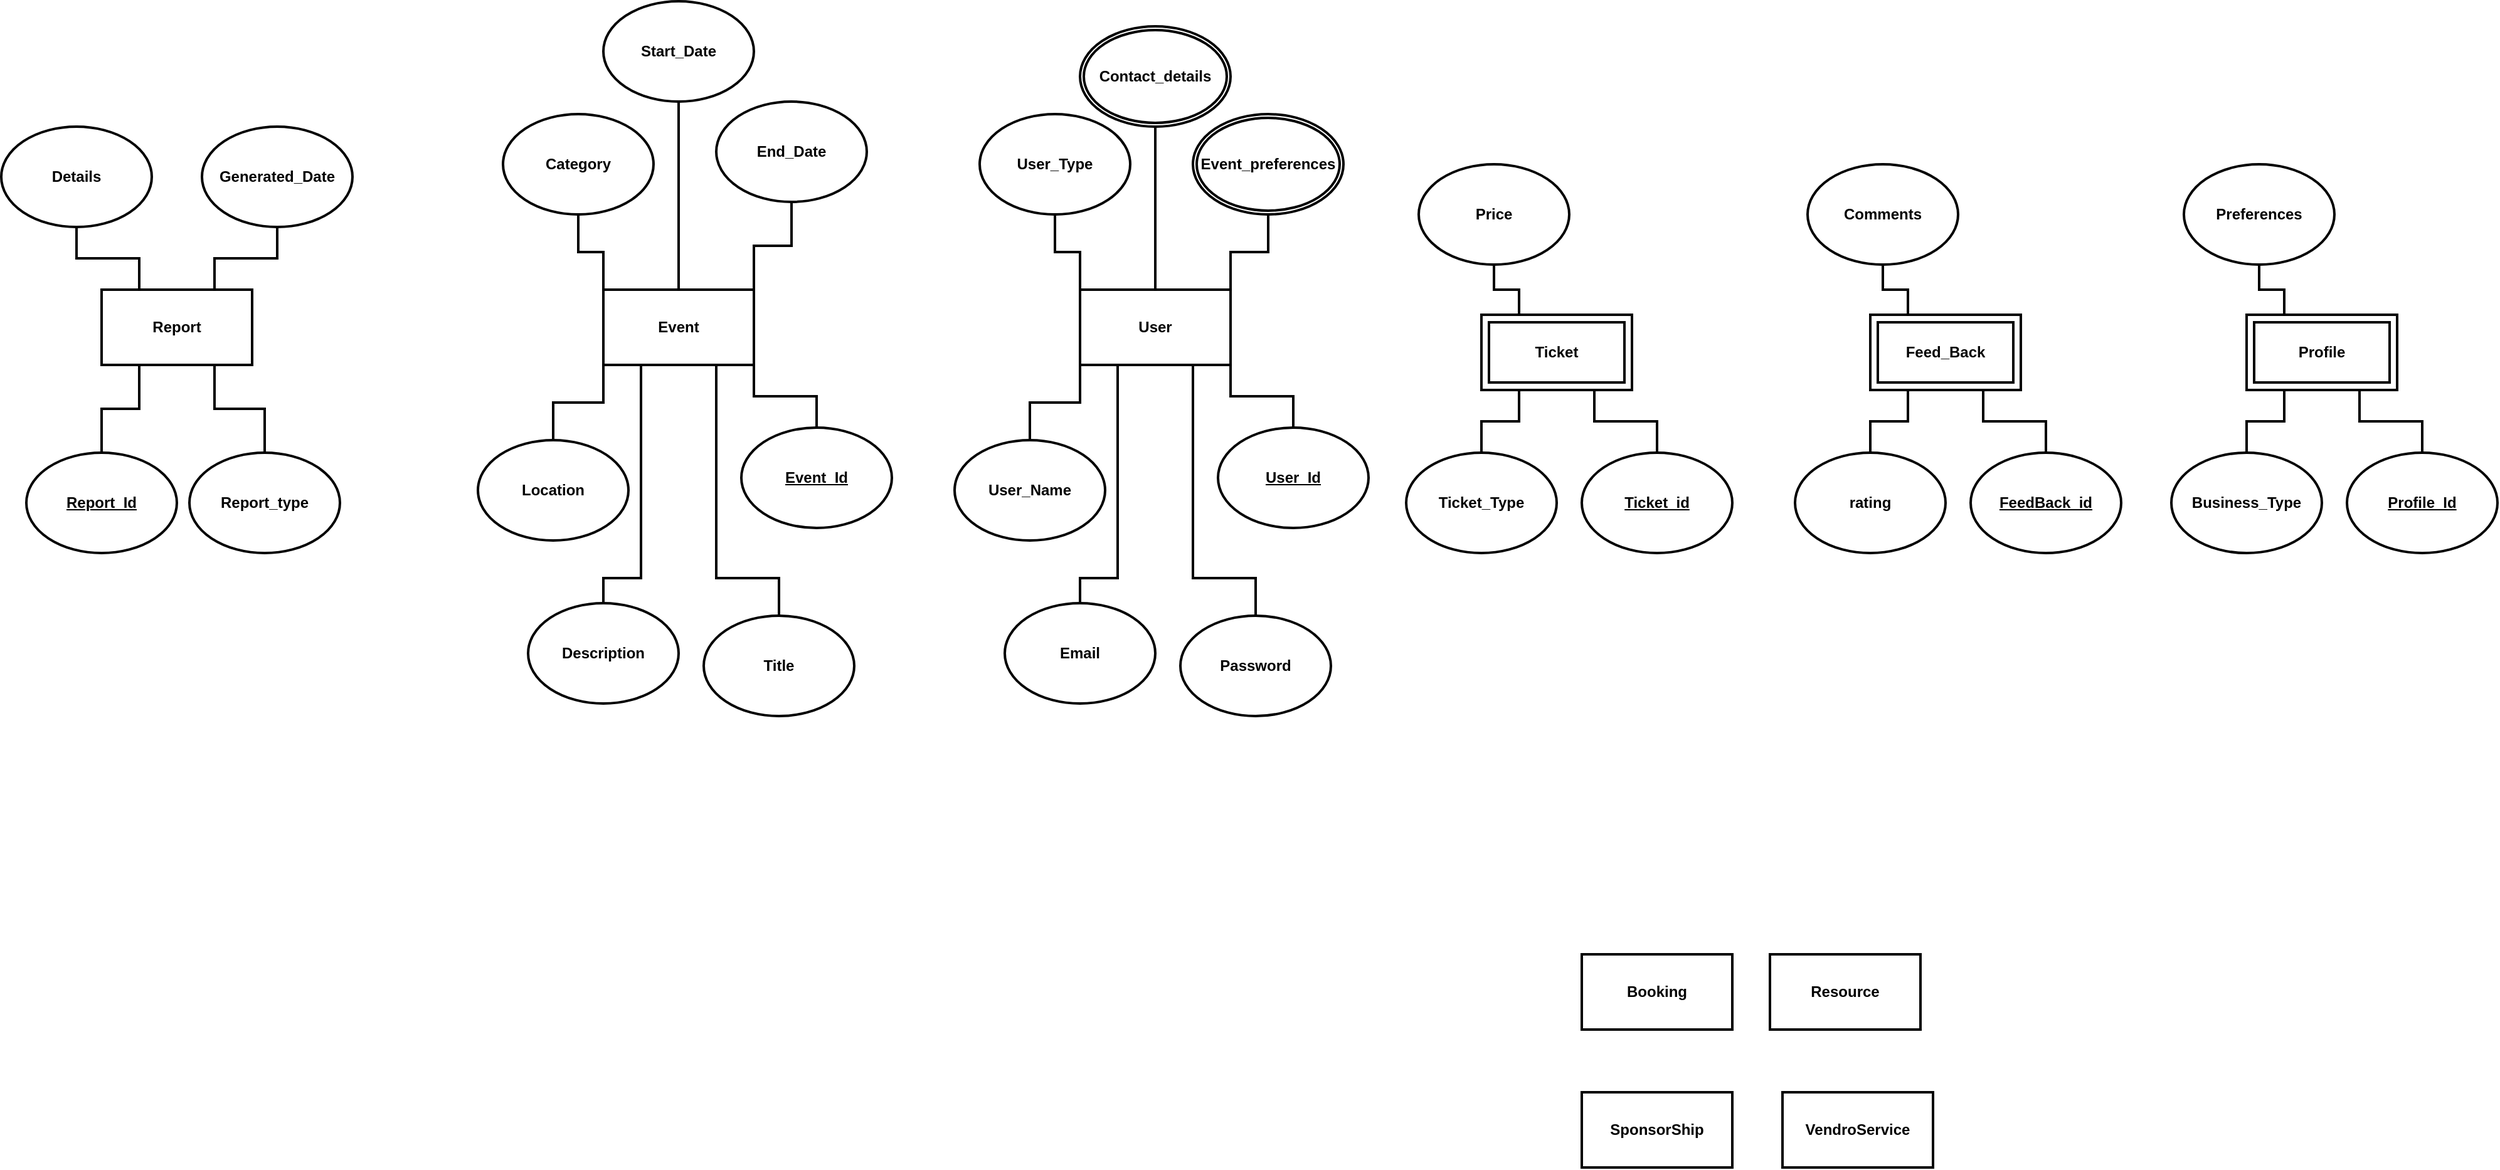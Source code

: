 <mxfile version="24.7.17">
  <diagram name="Page-1" id="YLMtnD6Yo0MYSwCP6VA5">
    <mxGraphModel dx="2564" dy="168" grid="1" gridSize="10" guides="1" tooltips="1" connect="1" arrows="1" fold="1" page="1" pageScale="1" pageWidth="850" pageHeight="1100" math="0" shadow="0">
      <root>
        <mxCell id="0" />
        <mxCell id="1" parent="0" />
        <mxCell id="Lh8Yi4r7tuQrUlTpJrNe-11" style="edgeStyle=orthogonalEdgeStyle;rounded=0;orthogonalLoop=1;jettySize=auto;html=1;exitX=1;exitY=1;exitDx=0;exitDy=0;strokeColor=#000000;strokeWidth=2;endArrow=none;endFill=0;" edge="1" parent="1" source="DidzBYZ28UQ_ziwSV_jG-1" target="Lh8Yi4r7tuQrUlTpJrNe-10">
          <mxGeometry relative="1" as="geometry" />
        </mxCell>
        <mxCell id="DidzBYZ28UQ_ziwSV_jG-1" value="User" style="rounded=0;whiteSpace=wrap;html=1;fillColor=#FFFFFF;fontStyle=1;fontColor=#000000;strokeColor=#000000;strokeWidth=2;" parent="1" vertex="1">
          <mxGeometry x="-150" y="270" width="120" height="60" as="geometry" />
        </mxCell>
        <mxCell id="DidzBYZ28UQ_ziwSV_jG-3" value="Report" style="rounded=0;whiteSpace=wrap;html=1;fillColor=#FFFFFF;fontStyle=1;fontColor=#000000;strokeColor=#000000;strokeWidth=2;" parent="1" vertex="1">
          <mxGeometry x="-930" y="270" width="120" height="60" as="geometry" />
        </mxCell>
        <mxCell id="Lh8Yi4r7tuQrUlTpJrNe-2" value="&lt;span&gt;Ticket&lt;/span&gt;" style="shape=ext;margin=3;double=1;whiteSpace=wrap;html=1;align=center;fillColor=#FFFFFF;fontColor=#030303;strokeColor=#030303;strokeWidth=2;fontStyle=1" vertex="1" parent="1">
          <mxGeometry x="170" y="290" width="120" height="60" as="geometry" />
        </mxCell>
        <mxCell id="Lh8Yi4r7tuQrUlTpJrNe-6" value="Booking" style="rounded=0;whiteSpace=wrap;html=1;fillColor=#FFFFFF;fontStyle=1;fontColor=#000000;strokeColor=#000000;strokeWidth=2;" vertex="1" parent="1">
          <mxGeometry x="250" y="800" width="120" height="60" as="geometry" />
        </mxCell>
        <mxCell id="Lh8Yi4r7tuQrUlTpJrNe-7" value="Resource" style="rounded=0;whiteSpace=wrap;html=1;fillColor=#FFFFFF;fontStyle=1;fontColor=#000000;strokeColor=#000000;strokeWidth=2;" vertex="1" parent="1">
          <mxGeometry x="400" y="800" width="120" height="60" as="geometry" />
        </mxCell>
        <mxCell id="Lh8Yi4r7tuQrUlTpJrNe-8" value="SponsorShip" style="rounded=0;whiteSpace=wrap;html=1;fillColor=#FFFFFF;fontStyle=1;fontColor=#000000;strokeColor=#000000;strokeWidth=2;" vertex="1" parent="1">
          <mxGeometry x="250" y="910" width="120" height="60" as="geometry" />
        </mxCell>
        <mxCell id="Lh8Yi4r7tuQrUlTpJrNe-9" value="VendroService" style="rounded=0;whiteSpace=wrap;html=1;fillColor=#FFFFFF;fontStyle=1;fontColor=#000000;strokeColor=#000000;strokeWidth=2;" vertex="1" parent="1">
          <mxGeometry x="410" y="910" width="120" height="60" as="geometry" />
        </mxCell>
        <mxCell id="Lh8Yi4r7tuQrUlTpJrNe-10" value="&lt;u&gt;User_Id&lt;/u&gt;" style="ellipse;whiteSpace=wrap;html=1;fontColor=#000000;fillColor=#FFFFFF;strokeWidth=2;strokeColor=#000000;fontStyle=1" vertex="1" parent="1">
          <mxGeometry x="-40" y="380" width="120" height="80" as="geometry" />
        </mxCell>
        <mxCell id="Lh8Yi4r7tuQrUlTpJrNe-12" value="User_Name" style="ellipse;whiteSpace=wrap;html=1;fontColor=#000000;fillColor=#FFFFFF;strokeWidth=2;strokeColor=#000000;fontStyle=1" vertex="1" parent="1">
          <mxGeometry x="-250" y="390" width="120" height="80" as="geometry" />
        </mxCell>
        <mxCell id="Lh8Yi4r7tuQrUlTpJrNe-13" style="edgeStyle=orthogonalEdgeStyle;rounded=0;orthogonalLoop=1;jettySize=auto;html=1;exitX=0;exitY=1;exitDx=0;exitDy=0;strokeColor=#000000;strokeWidth=2;endArrow=none;endFill=0;" edge="1" target="Lh8Yi4r7tuQrUlTpJrNe-12" parent="1" source="DidzBYZ28UQ_ziwSV_jG-1">
          <mxGeometry relative="1" as="geometry">
            <mxPoint x="-190" y="330" as="sourcePoint" />
          </mxGeometry>
        </mxCell>
        <mxCell id="Lh8Yi4r7tuQrUlTpJrNe-14" value="Email" style="ellipse;whiteSpace=wrap;html=1;fontColor=#000000;fillColor=#FFFFFF;strokeWidth=2;strokeColor=#000000;fontStyle=1" vertex="1" parent="1">
          <mxGeometry x="-210" y="520" width="120" height="80" as="geometry" />
        </mxCell>
        <mxCell id="Lh8Yi4r7tuQrUlTpJrNe-15" style="edgeStyle=orthogonalEdgeStyle;rounded=0;orthogonalLoop=1;jettySize=auto;html=1;exitX=0.25;exitY=1;exitDx=0;exitDy=0;strokeColor=#000000;strokeWidth=2;endArrow=none;endFill=0;" edge="1" target="Lh8Yi4r7tuQrUlTpJrNe-14" parent="1" source="DidzBYZ28UQ_ziwSV_jG-1">
          <mxGeometry relative="1" as="geometry">
            <mxPoint x="-90" y="330" as="sourcePoint" />
            <Array as="points">
              <mxPoint x="-120" y="500" />
              <mxPoint x="-150" y="500" />
            </Array>
          </mxGeometry>
        </mxCell>
        <mxCell id="Lh8Yi4r7tuQrUlTpJrNe-16" value="Password" style="ellipse;whiteSpace=wrap;html=1;fontColor=#000000;fillColor=#FFFFFF;strokeWidth=2;strokeColor=#000000;fontStyle=1" vertex="1" parent="1">
          <mxGeometry x="-70" y="530" width="120" height="80" as="geometry" />
        </mxCell>
        <mxCell id="Lh8Yi4r7tuQrUlTpJrNe-17" style="edgeStyle=orthogonalEdgeStyle;rounded=0;orthogonalLoop=1;jettySize=auto;html=1;exitX=0.75;exitY=1;exitDx=0;exitDy=0;strokeColor=#000000;strokeWidth=2;endArrow=none;endFill=0;" edge="1" target="Lh8Yi4r7tuQrUlTpJrNe-16" parent="1" source="DidzBYZ28UQ_ziwSV_jG-1">
          <mxGeometry relative="1" as="geometry">
            <mxPoint y="330" as="sourcePoint" />
            <Array as="points">
              <mxPoint x="-60" y="500" />
              <mxPoint x="-10" y="500" />
            </Array>
          </mxGeometry>
        </mxCell>
        <mxCell id="Lh8Yi4r7tuQrUlTpJrNe-18" value="User_Type" style="ellipse;whiteSpace=wrap;html=1;fontColor=#000000;fillColor=#FFFFFF;strokeWidth=2;strokeColor=#000000;fontStyle=1" vertex="1" parent="1">
          <mxGeometry x="-230" y="130" width="120" height="80" as="geometry" />
        </mxCell>
        <mxCell id="Lh8Yi4r7tuQrUlTpJrNe-20" style="rounded=0;orthogonalLoop=1;jettySize=auto;html=1;strokeColor=#000000;strokeWidth=2;endArrow=none;endFill=0;entryX=1;entryY=0;entryDx=0;entryDy=0;edgeStyle=orthogonalEdgeStyle;" edge="1" target="DidzBYZ28UQ_ziwSV_jG-1" parent="1" source="Lh8Yi4r7tuQrUlTpJrNe-24">
          <mxGeometry relative="1" as="geometry">
            <mxPoint x="-10" y="210" as="sourcePoint" />
            <mxPoint x="100" y="290" as="targetPoint" />
          </mxGeometry>
        </mxCell>
        <mxCell id="Lh8Yi4r7tuQrUlTpJrNe-23" style="rounded=0;orthogonalLoop=1;jettySize=auto;html=1;exitX=0.5;exitY=1;exitDx=0;exitDy=0;strokeColor=#000000;strokeWidth=2;endArrow=none;endFill=0;entryX=0;entryY=0;entryDx=0;entryDy=0;edgeStyle=orthogonalEdgeStyle;" edge="1" parent="1" source="Lh8Yi4r7tuQrUlTpJrNe-18" target="DidzBYZ28UQ_ziwSV_jG-1">
          <mxGeometry relative="1" as="geometry">
            <mxPoint x="-120" y="200" as="sourcePoint" />
            <mxPoint x="-120" y="260" as="targetPoint" />
          </mxGeometry>
        </mxCell>
        <mxCell id="Lh8Yi4r7tuQrUlTpJrNe-24" value="Event_preferences" style="ellipse;shape=doubleEllipse;margin=3;whiteSpace=wrap;html=1;align=center;fillColor=#FFFFFF;strokeWidth=2;strokeColor=#000000;fontColor=#000000;fontStyle=1" vertex="1" parent="1">
          <mxGeometry x="-60" y="130" width="120" height="80" as="geometry" />
        </mxCell>
        <mxCell id="Lh8Yi4r7tuQrUlTpJrNe-25" value="Contact_details" style="ellipse;shape=doubleEllipse;margin=3;whiteSpace=wrap;html=1;align=center;fillColor=#FFFFFF;strokeWidth=2;strokeColor=#000000;fontColor=#000000;fontStyle=1" vertex="1" parent="1">
          <mxGeometry x="-150" y="60" width="120" height="80" as="geometry" />
        </mxCell>
        <mxCell id="Lh8Yi4r7tuQrUlTpJrNe-26" style="rounded=0;orthogonalLoop=1;jettySize=auto;html=1;strokeColor=#000000;strokeWidth=2;endArrow=none;endFill=0;entryX=0.5;entryY=0;entryDx=0;entryDy=0;exitX=0.5;exitY=1;exitDx=0;exitDy=0;" edge="1" source="Lh8Yi4r7tuQrUlTpJrNe-25" parent="1" target="DidzBYZ28UQ_ziwSV_jG-1">
          <mxGeometry relative="1" as="geometry">
            <mxPoint x="-100" y="120" as="sourcePoint" />
            <mxPoint x="-70" y="270" as="targetPoint" />
          </mxGeometry>
        </mxCell>
        <mxCell id="Lh8Yi4r7tuQrUlTpJrNe-27" style="edgeStyle=orthogonalEdgeStyle;rounded=0;orthogonalLoop=1;jettySize=auto;html=1;exitX=1;exitY=1;exitDx=0;exitDy=0;strokeColor=#000000;strokeWidth=2;endArrow=none;endFill=0;" edge="1" source="Lh8Yi4r7tuQrUlTpJrNe-28" target="Lh8Yi4r7tuQrUlTpJrNe-29" parent="1">
          <mxGeometry relative="1" as="geometry" />
        </mxCell>
        <mxCell id="Lh8Yi4r7tuQrUlTpJrNe-28" value="Event" style="rounded=0;whiteSpace=wrap;html=1;fillColor=#FFFFFF;fontStyle=1;fontColor=#000000;strokeColor=#000000;strokeWidth=2;" vertex="1" parent="1">
          <mxGeometry x="-530" y="270" width="120" height="60" as="geometry" />
        </mxCell>
        <mxCell id="Lh8Yi4r7tuQrUlTpJrNe-29" value="&lt;u&gt;Event_Id&lt;/u&gt;" style="ellipse;whiteSpace=wrap;html=1;fontColor=#000000;fillColor=#FFFFFF;strokeWidth=2;strokeColor=#000000;fontStyle=1" vertex="1" parent="1">
          <mxGeometry x="-420" y="380" width="120" height="80" as="geometry" />
        </mxCell>
        <mxCell id="Lh8Yi4r7tuQrUlTpJrNe-30" value="Location" style="ellipse;whiteSpace=wrap;html=1;fontColor=#000000;fillColor=#FFFFFF;strokeWidth=2;strokeColor=#000000;fontStyle=1" vertex="1" parent="1">
          <mxGeometry x="-630" y="390" width="120" height="80" as="geometry" />
        </mxCell>
        <mxCell id="Lh8Yi4r7tuQrUlTpJrNe-31" style="edgeStyle=orthogonalEdgeStyle;rounded=0;orthogonalLoop=1;jettySize=auto;html=1;exitX=0;exitY=1;exitDx=0;exitDy=0;strokeColor=#000000;strokeWidth=2;endArrow=none;endFill=0;" edge="1" source="Lh8Yi4r7tuQrUlTpJrNe-28" target="Lh8Yi4r7tuQrUlTpJrNe-30" parent="1">
          <mxGeometry relative="1" as="geometry">
            <mxPoint x="-570" y="330" as="sourcePoint" />
          </mxGeometry>
        </mxCell>
        <mxCell id="Lh8Yi4r7tuQrUlTpJrNe-32" value="Description" style="ellipse;whiteSpace=wrap;html=1;fontColor=#000000;fillColor=#FFFFFF;strokeWidth=2;strokeColor=#000000;fontStyle=1" vertex="1" parent="1">
          <mxGeometry x="-590" y="520" width="120" height="80" as="geometry" />
        </mxCell>
        <mxCell id="Lh8Yi4r7tuQrUlTpJrNe-33" style="edgeStyle=orthogonalEdgeStyle;rounded=0;orthogonalLoop=1;jettySize=auto;html=1;exitX=0.25;exitY=1;exitDx=0;exitDy=0;strokeColor=#000000;strokeWidth=2;endArrow=none;endFill=0;" edge="1" source="Lh8Yi4r7tuQrUlTpJrNe-28" target="Lh8Yi4r7tuQrUlTpJrNe-32" parent="1">
          <mxGeometry relative="1" as="geometry">
            <mxPoint x="-470" y="330" as="sourcePoint" />
            <Array as="points">
              <mxPoint x="-500" y="500" />
              <mxPoint x="-530" y="500" />
            </Array>
          </mxGeometry>
        </mxCell>
        <mxCell id="Lh8Yi4r7tuQrUlTpJrNe-34" value="Title" style="ellipse;whiteSpace=wrap;html=1;fontColor=#000000;fillColor=#FFFFFF;strokeWidth=2;strokeColor=#000000;fontStyle=1" vertex="1" parent="1">
          <mxGeometry x="-450" y="530" width="120" height="80" as="geometry" />
        </mxCell>
        <mxCell id="Lh8Yi4r7tuQrUlTpJrNe-35" style="edgeStyle=orthogonalEdgeStyle;rounded=0;orthogonalLoop=1;jettySize=auto;html=1;exitX=0.75;exitY=1;exitDx=0;exitDy=0;strokeColor=#000000;strokeWidth=2;endArrow=none;endFill=0;" edge="1" source="Lh8Yi4r7tuQrUlTpJrNe-28" target="Lh8Yi4r7tuQrUlTpJrNe-34" parent="1">
          <mxGeometry relative="1" as="geometry">
            <mxPoint x="-380" y="330" as="sourcePoint" />
            <Array as="points">
              <mxPoint x="-440" y="500" />
              <mxPoint x="-390" y="500" />
            </Array>
          </mxGeometry>
        </mxCell>
        <mxCell id="Lh8Yi4r7tuQrUlTpJrNe-36" value="Category" style="ellipse;whiteSpace=wrap;html=1;fontColor=#000000;fillColor=#FFFFFF;strokeWidth=2;strokeColor=#000000;fontStyle=1" vertex="1" parent="1">
          <mxGeometry x="-610" y="130" width="120" height="80" as="geometry" />
        </mxCell>
        <mxCell id="Lh8Yi4r7tuQrUlTpJrNe-37" style="rounded=0;orthogonalLoop=1;jettySize=auto;html=1;strokeColor=#000000;strokeWidth=2;endArrow=none;endFill=0;entryX=1;entryY=0;entryDx=0;entryDy=0;edgeStyle=orthogonalEdgeStyle;exitX=0.5;exitY=1;exitDx=0;exitDy=0;" edge="1" source="Lh8Yi4r7tuQrUlTpJrNe-43" target="Lh8Yi4r7tuQrUlTpJrNe-28" parent="1">
          <mxGeometry relative="1" as="geometry">
            <mxPoint x="-380" y="210" as="sourcePoint" />
            <mxPoint x="-280" y="290" as="targetPoint" />
          </mxGeometry>
        </mxCell>
        <mxCell id="Lh8Yi4r7tuQrUlTpJrNe-38" style="rounded=0;orthogonalLoop=1;jettySize=auto;html=1;exitX=0.5;exitY=1;exitDx=0;exitDy=0;strokeColor=#000000;strokeWidth=2;endArrow=none;endFill=0;entryX=0;entryY=0;entryDx=0;entryDy=0;edgeStyle=orthogonalEdgeStyle;" edge="1" source="Lh8Yi4r7tuQrUlTpJrNe-36" target="Lh8Yi4r7tuQrUlTpJrNe-28" parent="1">
          <mxGeometry relative="1" as="geometry">
            <mxPoint x="-500" y="200" as="sourcePoint" />
            <mxPoint x="-500" y="260" as="targetPoint" />
          </mxGeometry>
        </mxCell>
        <mxCell id="Lh8Yi4r7tuQrUlTpJrNe-41" style="rounded=0;orthogonalLoop=1;jettySize=auto;html=1;strokeColor=#000000;strokeWidth=2;endArrow=none;endFill=0;entryX=0.5;entryY=0;entryDx=0;entryDy=0;exitX=0.5;exitY=1;exitDx=0;exitDy=0;" edge="1" source="Lh8Yi4r7tuQrUlTpJrNe-42" target="Lh8Yi4r7tuQrUlTpJrNe-28" parent="1">
          <mxGeometry relative="1" as="geometry">
            <mxPoint x="-470" y="140" as="sourcePoint" />
            <mxPoint x="-450" y="270" as="targetPoint" />
          </mxGeometry>
        </mxCell>
        <mxCell id="Lh8Yi4r7tuQrUlTpJrNe-42" value="Start_Date" style="ellipse;whiteSpace=wrap;html=1;fontColor=#000000;fillColor=#FFFFFF;strokeWidth=2;strokeColor=#000000;fontStyle=1" vertex="1" parent="1">
          <mxGeometry x="-530" y="40" width="120" height="80" as="geometry" />
        </mxCell>
        <mxCell id="Lh8Yi4r7tuQrUlTpJrNe-43" value="End_Date" style="ellipse;whiteSpace=wrap;html=1;fontColor=#000000;fillColor=#FFFFFF;strokeWidth=2;strokeColor=#000000;fontStyle=1" vertex="1" parent="1">
          <mxGeometry x="-440" y="120" width="120" height="80" as="geometry" />
        </mxCell>
        <mxCell id="Lh8Yi4r7tuQrUlTpJrNe-44" value="&lt;u&gt;Report_Id&lt;/u&gt;" style="ellipse;whiteSpace=wrap;html=1;fontColor=#000000;fillColor=#FFFFFF;strokeWidth=2;strokeColor=#000000;fontStyle=1" vertex="1" parent="1">
          <mxGeometry x="-990" y="400" width="120" height="80" as="geometry" />
        </mxCell>
        <mxCell id="Lh8Yi4r7tuQrUlTpJrNe-45" style="edgeStyle=orthogonalEdgeStyle;rounded=0;orthogonalLoop=1;jettySize=auto;html=1;exitX=0.25;exitY=1;exitDx=0;exitDy=0;strokeColor=#000000;strokeWidth=2;endArrow=none;endFill=0;" edge="1" target="Lh8Yi4r7tuQrUlTpJrNe-44" parent="1" source="DidzBYZ28UQ_ziwSV_jG-3">
          <mxGeometry relative="1" as="geometry">
            <mxPoint x="-900" y="340" as="sourcePoint" />
          </mxGeometry>
        </mxCell>
        <mxCell id="Lh8Yi4r7tuQrUlTpJrNe-46" value="Report_type" style="ellipse;whiteSpace=wrap;html=1;fontColor=#000000;fillColor=#FFFFFF;strokeWidth=2;strokeColor=#000000;fontStyle=1" vertex="1" parent="1">
          <mxGeometry x="-860" y="400" width="120" height="80" as="geometry" />
        </mxCell>
        <mxCell id="Lh8Yi4r7tuQrUlTpJrNe-47" style="edgeStyle=orthogonalEdgeStyle;rounded=0;orthogonalLoop=1;jettySize=auto;html=1;exitX=0.75;exitY=1;exitDx=0;exitDy=0;strokeColor=#000000;strokeWidth=2;endArrow=none;endFill=0;" edge="1" target="Lh8Yi4r7tuQrUlTpJrNe-46" parent="1" source="DidzBYZ28UQ_ziwSV_jG-3">
          <mxGeometry relative="1" as="geometry">
            <mxPoint x="-770" y="330" as="sourcePoint" />
          </mxGeometry>
        </mxCell>
        <mxCell id="Lh8Yi4r7tuQrUlTpJrNe-48" value="Generated_Date" style="ellipse;whiteSpace=wrap;html=1;fontColor=#000000;fillColor=#FFFFFF;strokeWidth=2;strokeColor=#000000;fontStyle=1" vertex="1" parent="1">
          <mxGeometry x="-850" y="140" width="120" height="80" as="geometry" />
        </mxCell>
        <mxCell id="Lh8Yi4r7tuQrUlTpJrNe-49" style="edgeStyle=orthogonalEdgeStyle;rounded=0;orthogonalLoop=1;jettySize=auto;html=1;strokeColor=#000000;strokeWidth=2;endArrow=none;endFill=0;entryX=0.5;entryY=1;entryDx=0;entryDy=0;exitX=0.75;exitY=0;exitDx=0;exitDy=0;" edge="1" target="Lh8Yi4r7tuQrUlTpJrNe-48" parent="1" source="DidzBYZ28UQ_ziwSV_jG-3">
          <mxGeometry relative="1" as="geometry">
            <mxPoint x="-890" y="200" as="sourcePoint" />
          </mxGeometry>
        </mxCell>
        <mxCell id="Lh8Yi4r7tuQrUlTpJrNe-50" style="edgeStyle=orthogonalEdgeStyle;rounded=0;orthogonalLoop=1;jettySize=auto;html=1;strokeColor=#000000;strokeWidth=2;endArrow=none;endFill=0;entryX=0.5;entryY=1;entryDx=0;entryDy=0;exitX=0.25;exitY=0;exitDx=0;exitDy=0;" edge="1" target="Lh8Yi4r7tuQrUlTpJrNe-51" parent="1" source="DidzBYZ28UQ_ziwSV_jG-3">
          <mxGeometry relative="1" as="geometry">
            <mxPoint x="-900" y="270" as="sourcePoint" />
          </mxGeometry>
        </mxCell>
        <mxCell id="Lh8Yi4r7tuQrUlTpJrNe-51" value="Details" style="ellipse;whiteSpace=wrap;html=1;fontColor=#000000;fillColor=#FFFFFF;strokeWidth=2;strokeColor=#000000;fontStyle=1" vertex="1" parent="1">
          <mxGeometry x="-1010" y="140" width="120" height="80" as="geometry" />
        </mxCell>
        <mxCell id="Lh8Yi4r7tuQrUlTpJrNe-52" style="edgeStyle=orthogonalEdgeStyle;rounded=0;orthogonalLoop=1;jettySize=auto;html=1;exitX=0.75;exitY=1;exitDx=0;exitDy=0;strokeColor=#000000;strokeWidth=2;endArrow=none;endFill=0;" edge="1" target="Lh8Yi4r7tuQrUlTpJrNe-53" parent="1" source="Lh8Yi4r7tuQrUlTpJrNe-2">
          <mxGeometry relative="1" as="geometry">
            <mxPoint x="270" y="350" as="sourcePoint" />
          </mxGeometry>
        </mxCell>
        <mxCell id="Lh8Yi4r7tuQrUlTpJrNe-53" value="&lt;u&gt;Ticket_id&lt;/u&gt;" style="ellipse;whiteSpace=wrap;html=1;fontColor=#000000;fillColor=#FFFFFF;strokeWidth=2;strokeColor=#000000;fontStyle=1" vertex="1" parent="1">
          <mxGeometry x="250" y="400" width="120" height="80" as="geometry" />
        </mxCell>
        <mxCell id="Lh8Yi4r7tuQrUlTpJrNe-54" value="Ticket_Type" style="ellipse;whiteSpace=wrap;html=1;fontColor=#000000;fillColor=#FFFFFF;strokeWidth=2;strokeColor=#000000;fontStyle=1" vertex="1" parent="1">
          <mxGeometry x="110" y="400" width="120" height="80" as="geometry" />
        </mxCell>
        <mxCell id="Lh8Yi4r7tuQrUlTpJrNe-55" style="edgeStyle=orthogonalEdgeStyle;rounded=0;orthogonalLoop=1;jettySize=auto;html=1;strokeColor=#000000;strokeWidth=2;endArrow=none;endFill=0;exitX=0.25;exitY=1;exitDx=0;exitDy=0;" edge="1" target="Lh8Yi4r7tuQrUlTpJrNe-54" parent="1" source="Lh8Yi4r7tuQrUlTpJrNe-2">
          <mxGeometry relative="1" as="geometry">
            <mxPoint x="200" y="360" as="sourcePoint" />
          </mxGeometry>
        </mxCell>
        <mxCell id="Lh8Yi4r7tuQrUlTpJrNe-56" value="Price" style="ellipse;whiteSpace=wrap;html=1;fontColor=#000000;fillColor=#FFFFFF;strokeWidth=2;strokeColor=#000000;fontStyle=1" vertex="1" parent="1">
          <mxGeometry x="120" y="170" width="120" height="80" as="geometry" />
        </mxCell>
        <mxCell id="Lh8Yi4r7tuQrUlTpJrNe-57" style="edgeStyle=orthogonalEdgeStyle;rounded=0;orthogonalLoop=1;jettySize=auto;html=1;strokeColor=#000000;strokeWidth=2;endArrow=none;endFill=0;exitX=0.25;exitY=0;exitDx=0;exitDy=0;entryX=0.5;entryY=1;entryDx=0;entryDy=0;" edge="1" target="Lh8Yi4r7tuQrUlTpJrNe-56" parent="1" source="Lh8Yi4r7tuQrUlTpJrNe-2">
          <mxGeometry relative="1" as="geometry">
            <mxPoint x="230" y="130" as="sourcePoint" />
            <Array as="points">
              <mxPoint x="200" y="270" />
              <mxPoint x="180" y="270" />
            </Array>
          </mxGeometry>
        </mxCell>
        <mxCell id="Lh8Yi4r7tuQrUlTpJrNe-58" value="&lt;span&gt;Feed_Back&lt;/span&gt;" style="shape=ext;margin=3;double=1;whiteSpace=wrap;html=1;align=center;fillColor=#FFFFFF;fontColor=#030303;strokeColor=#030303;strokeWidth=2;fontStyle=1" vertex="1" parent="1">
          <mxGeometry x="480" y="290" width="120" height="60" as="geometry" />
        </mxCell>
        <mxCell id="Lh8Yi4r7tuQrUlTpJrNe-59" style="edgeStyle=orthogonalEdgeStyle;rounded=0;orthogonalLoop=1;jettySize=auto;html=1;exitX=0.75;exitY=1;exitDx=0;exitDy=0;strokeColor=#000000;strokeWidth=2;endArrow=none;endFill=0;" edge="1" source="Lh8Yi4r7tuQrUlTpJrNe-58" target="Lh8Yi4r7tuQrUlTpJrNe-60" parent="1">
          <mxGeometry relative="1" as="geometry">
            <mxPoint x="580" y="350" as="sourcePoint" />
          </mxGeometry>
        </mxCell>
        <mxCell id="Lh8Yi4r7tuQrUlTpJrNe-60" value="&lt;u&gt;FeedBack_id&lt;/u&gt;" style="ellipse;whiteSpace=wrap;html=1;fontColor=#000000;fillColor=#FFFFFF;strokeWidth=2;strokeColor=#000000;fontStyle=1" vertex="1" parent="1">
          <mxGeometry x="560" y="400" width="120" height="80" as="geometry" />
        </mxCell>
        <mxCell id="Lh8Yi4r7tuQrUlTpJrNe-61" value="rating" style="ellipse;whiteSpace=wrap;html=1;fontColor=#000000;fillColor=#FFFFFF;strokeWidth=2;strokeColor=#000000;fontStyle=1" vertex="1" parent="1">
          <mxGeometry x="420" y="400" width="120" height="80" as="geometry" />
        </mxCell>
        <mxCell id="Lh8Yi4r7tuQrUlTpJrNe-62" style="edgeStyle=orthogonalEdgeStyle;rounded=0;orthogonalLoop=1;jettySize=auto;html=1;strokeColor=#000000;strokeWidth=2;endArrow=none;endFill=0;exitX=0.25;exitY=1;exitDx=0;exitDy=0;" edge="1" source="Lh8Yi4r7tuQrUlTpJrNe-58" target="Lh8Yi4r7tuQrUlTpJrNe-61" parent="1">
          <mxGeometry relative="1" as="geometry">
            <mxPoint x="510" y="360" as="sourcePoint" />
          </mxGeometry>
        </mxCell>
        <mxCell id="Lh8Yi4r7tuQrUlTpJrNe-63" value="Comments" style="ellipse;whiteSpace=wrap;html=1;fontColor=#000000;fillColor=#FFFFFF;strokeWidth=2;strokeColor=#000000;fontStyle=1" vertex="1" parent="1">
          <mxGeometry x="430" y="170" width="120" height="80" as="geometry" />
        </mxCell>
        <mxCell id="Lh8Yi4r7tuQrUlTpJrNe-64" style="edgeStyle=orthogonalEdgeStyle;rounded=0;orthogonalLoop=1;jettySize=auto;html=1;strokeColor=#000000;strokeWidth=2;endArrow=none;endFill=0;exitX=0.25;exitY=0;exitDx=0;exitDy=0;entryX=0.5;entryY=1;entryDx=0;entryDy=0;" edge="1" source="Lh8Yi4r7tuQrUlTpJrNe-58" target="Lh8Yi4r7tuQrUlTpJrNe-63" parent="1">
          <mxGeometry relative="1" as="geometry">
            <mxPoint x="540" y="130" as="sourcePoint" />
            <Array as="points">
              <mxPoint x="510" y="270" />
              <mxPoint x="490" y="270" />
            </Array>
          </mxGeometry>
        </mxCell>
        <mxCell id="Lh8Yi4r7tuQrUlTpJrNe-65" value="Profile" style="shape=ext;margin=3;double=1;whiteSpace=wrap;html=1;align=center;fillColor=#FFFFFF;fontColor=#030303;strokeColor=#030303;strokeWidth=2;fontStyle=1" vertex="1" parent="1">
          <mxGeometry x="780" y="290" width="120" height="60" as="geometry" />
        </mxCell>
        <mxCell id="Lh8Yi4r7tuQrUlTpJrNe-66" style="edgeStyle=orthogonalEdgeStyle;rounded=0;orthogonalLoop=1;jettySize=auto;html=1;exitX=0.75;exitY=1;exitDx=0;exitDy=0;strokeColor=#000000;strokeWidth=2;endArrow=none;endFill=0;" edge="1" source="Lh8Yi4r7tuQrUlTpJrNe-65" target="Lh8Yi4r7tuQrUlTpJrNe-67" parent="1">
          <mxGeometry relative="1" as="geometry">
            <mxPoint x="880" y="350" as="sourcePoint" />
          </mxGeometry>
        </mxCell>
        <mxCell id="Lh8Yi4r7tuQrUlTpJrNe-67" value="&lt;u&gt;Profile_Id&lt;/u&gt;" style="ellipse;whiteSpace=wrap;html=1;fontColor=#000000;fillColor=#FFFFFF;strokeWidth=2;strokeColor=#000000;fontStyle=1" vertex="1" parent="1">
          <mxGeometry x="860" y="400" width="120" height="80" as="geometry" />
        </mxCell>
        <mxCell id="Lh8Yi4r7tuQrUlTpJrNe-68" value="Business_Type" style="ellipse;whiteSpace=wrap;html=1;fontColor=#000000;fillColor=#FFFFFF;strokeWidth=2;strokeColor=#000000;fontStyle=1" vertex="1" parent="1">
          <mxGeometry x="720" y="400" width="120" height="80" as="geometry" />
        </mxCell>
        <mxCell id="Lh8Yi4r7tuQrUlTpJrNe-69" style="edgeStyle=orthogonalEdgeStyle;rounded=0;orthogonalLoop=1;jettySize=auto;html=1;strokeColor=#000000;strokeWidth=2;endArrow=none;endFill=0;exitX=0.25;exitY=1;exitDx=0;exitDy=0;" edge="1" source="Lh8Yi4r7tuQrUlTpJrNe-65" target="Lh8Yi4r7tuQrUlTpJrNe-68" parent="1">
          <mxGeometry relative="1" as="geometry">
            <mxPoint x="810" y="360" as="sourcePoint" />
          </mxGeometry>
        </mxCell>
        <mxCell id="Lh8Yi4r7tuQrUlTpJrNe-70" value="Preferences" style="ellipse;whiteSpace=wrap;html=1;fontColor=#000000;fillColor=#FFFFFF;strokeWidth=2;strokeColor=#000000;fontStyle=1" vertex="1" parent="1">
          <mxGeometry x="730" y="170" width="120" height="80" as="geometry" />
        </mxCell>
        <mxCell id="Lh8Yi4r7tuQrUlTpJrNe-71" style="edgeStyle=orthogonalEdgeStyle;rounded=0;orthogonalLoop=1;jettySize=auto;html=1;strokeColor=#000000;strokeWidth=2;endArrow=none;endFill=0;exitX=0.25;exitY=0;exitDx=0;exitDy=0;entryX=0.5;entryY=1;entryDx=0;entryDy=0;" edge="1" source="Lh8Yi4r7tuQrUlTpJrNe-65" target="Lh8Yi4r7tuQrUlTpJrNe-70" parent="1">
          <mxGeometry relative="1" as="geometry">
            <mxPoint x="840" y="130" as="sourcePoint" />
            <Array as="points">
              <mxPoint x="810" y="270" />
              <mxPoint x="790" y="270" />
            </Array>
          </mxGeometry>
        </mxCell>
      </root>
    </mxGraphModel>
  </diagram>
</mxfile>
